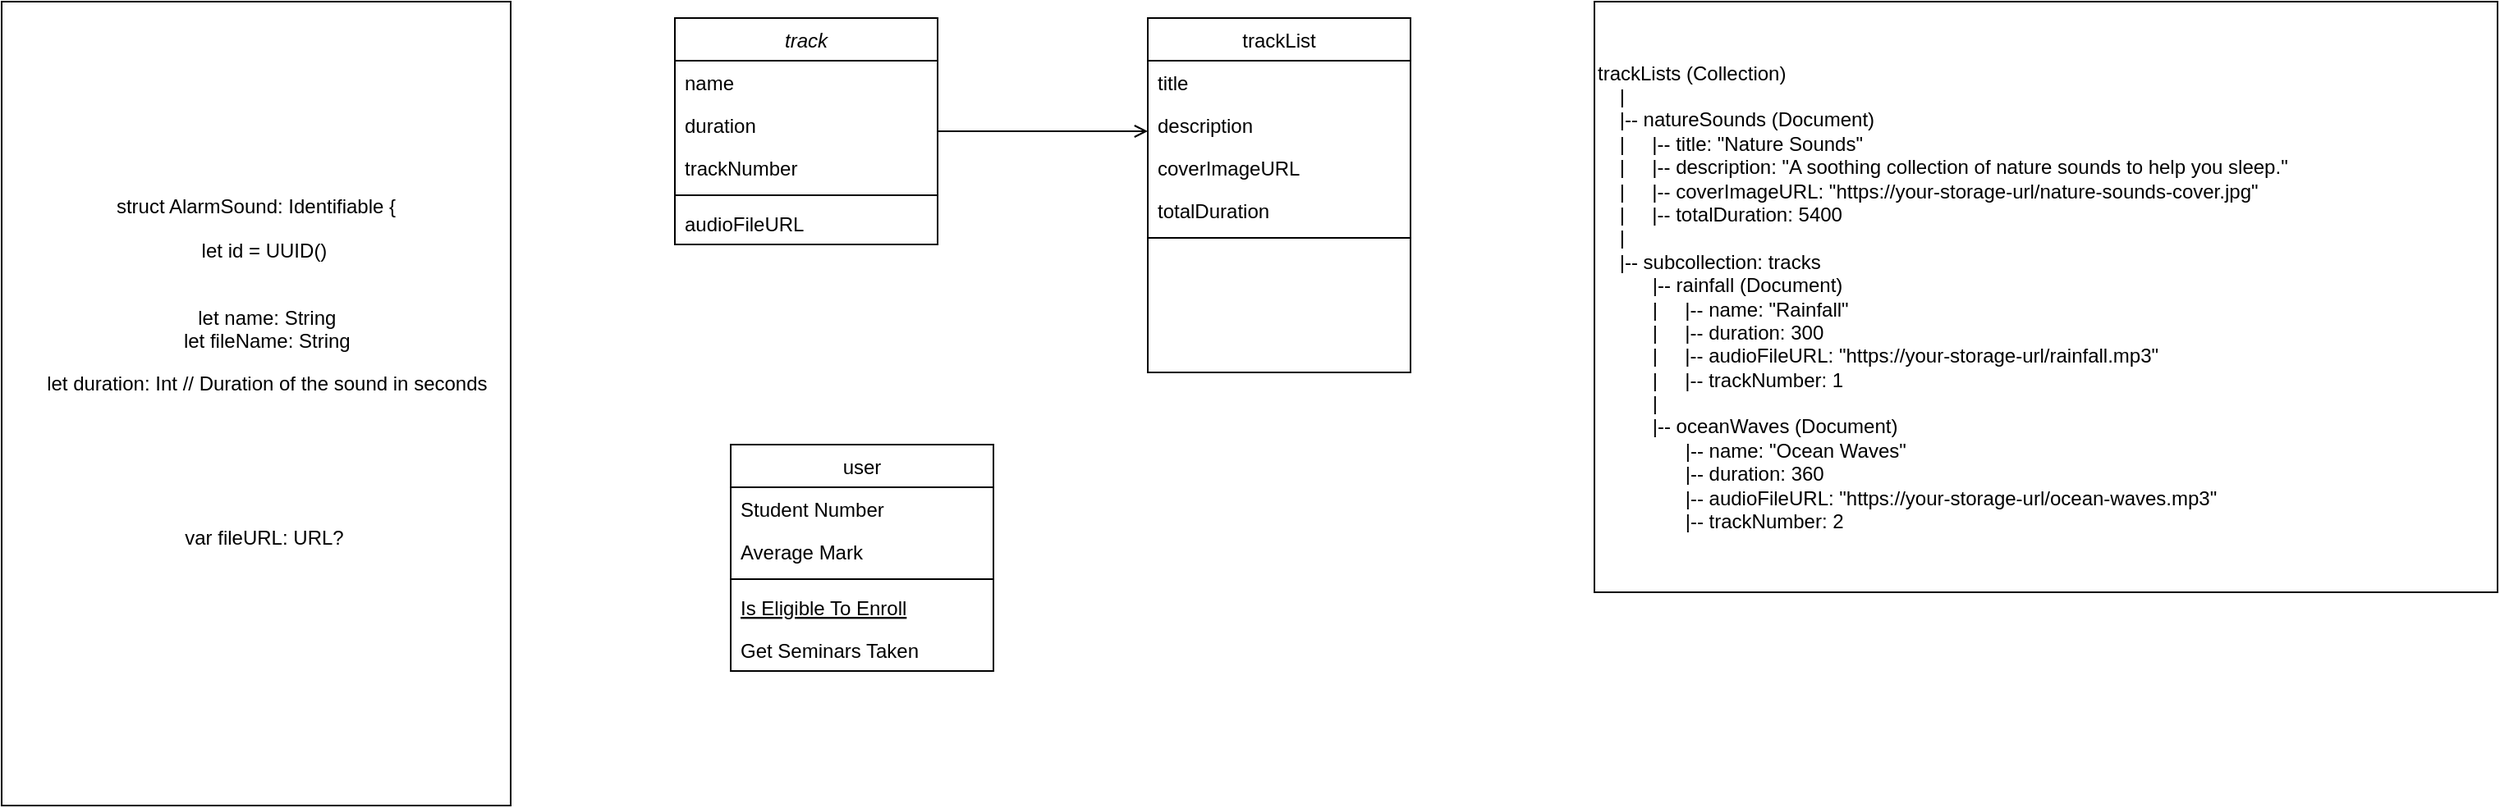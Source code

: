 <mxfile version="24.7.17">
  <diagram id="C5RBs43oDa-KdzZeNtuy" name="Page-1">
    <mxGraphModel dx="2901" dy="794" grid="1" gridSize="10" guides="1" tooltips="1" connect="1" arrows="1" fold="1" page="1" pageScale="1" pageWidth="827" pageHeight="1169" math="0" shadow="0">
      <root>
        <mxCell id="WIyWlLk6GJQsqaUBKTNV-0" />
        <mxCell id="WIyWlLk6GJQsqaUBKTNV-1" parent="WIyWlLk6GJQsqaUBKTNV-0" />
        <mxCell id="zkfFHV4jXpPFQw0GAbJ--0" value="track" style="swimlane;fontStyle=2;align=center;verticalAlign=top;childLayout=stackLayout;horizontal=1;startSize=26;horizontalStack=0;resizeParent=1;resizeLast=0;collapsible=1;marginBottom=0;rounded=0;shadow=0;strokeWidth=1;" parent="WIyWlLk6GJQsqaUBKTNV-1" vertex="1">
          <mxGeometry x="220" y="120" width="160" height="138" as="geometry">
            <mxRectangle x="230" y="140" width="160" height="26" as="alternateBounds" />
          </mxGeometry>
        </mxCell>
        <mxCell id="zkfFHV4jXpPFQw0GAbJ--1" value="name" style="text;align=left;verticalAlign=top;spacingLeft=4;spacingRight=4;overflow=hidden;rotatable=0;points=[[0,0.5],[1,0.5]];portConstraint=eastwest;" parent="zkfFHV4jXpPFQw0GAbJ--0" vertex="1">
          <mxGeometry y="26" width="160" height="26" as="geometry" />
        </mxCell>
        <mxCell id="zkfFHV4jXpPFQw0GAbJ--2" value="duration" style="text;align=left;verticalAlign=top;spacingLeft=4;spacingRight=4;overflow=hidden;rotatable=0;points=[[0,0.5],[1,0.5]];portConstraint=eastwest;rounded=0;shadow=0;html=0;" parent="zkfFHV4jXpPFQw0GAbJ--0" vertex="1">
          <mxGeometry y="52" width="160" height="26" as="geometry" />
        </mxCell>
        <mxCell id="zkfFHV4jXpPFQw0GAbJ--3" value="trackNumber" style="text;align=left;verticalAlign=top;spacingLeft=4;spacingRight=4;overflow=hidden;rotatable=0;points=[[0,0.5],[1,0.5]];portConstraint=eastwest;rounded=0;shadow=0;html=0;" parent="zkfFHV4jXpPFQw0GAbJ--0" vertex="1">
          <mxGeometry y="78" width="160" height="26" as="geometry" />
        </mxCell>
        <mxCell id="zkfFHV4jXpPFQw0GAbJ--4" value="" style="line;html=1;strokeWidth=1;align=left;verticalAlign=middle;spacingTop=-1;spacingLeft=3;spacingRight=3;rotatable=0;labelPosition=right;points=[];portConstraint=eastwest;" parent="zkfFHV4jXpPFQw0GAbJ--0" vertex="1">
          <mxGeometry y="104" width="160" height="8" as="geometry" />
        </mxCell>
        <mxCell id="zkfFHV4jXpPFQw0GAbJ--5" value="audioFileURL" style="text;align=left;verticalAlign=top;spacingLeft=4;spacingRight=4;overflow=hidden;rotatable=0;points=[[0,0.5],[1,0.5]];portConstraint=eastwest;" parent="zkfFHV4jXpPFQw0GAbJ--0" vertex="1">
          <mxGeometry y="112" width="160" height="26" as="geometry" />
        </mxCell>
        <mxCell id="zkfFHV4jXpPFQw0GAbJ--6" value="user" style="swimlane;fontStyle=0;align=center;verticalAlign=top;childLayout=stackLayout;horizontal=1;startSize=26;horizontalStack=0;resizeParent=1;resizeLast=0;collapsible=1;marginBottom=0;rounded=0;shadow=0;strokeWidth=1;" parent="WIyWlLk6GJQsqaUBKTNV-1" vertex="1">
          <mxGeometry x="254" y="380" width="160" height="138" as="geometry">
            <mxRectangle x="130" y="380" width="160" height="26" as="alternateBounds" />
          </mxGeometry>
        </mxCell>
        <mxCell id="zkfFHV4jXpPFQw0GAbJ--7" value="Student Number" style="text;align=left;verticalAlign=top;spacingLeft=4;spacingRight=4;overflow=hidden;rotatable=0;points=[[0,0.5],[1,0.5]];portConstraint=eastwest;" parent="zkfFHV4jXpPFQw0GAbJ--6" vertex="1">
          <mxGeometry y="26" width="160" height="26" as="geometry" />
        </mxCell>
        <mxCell id="zkfFHV4jXpPFQw0GAbJ--8" value="Average Mark" style="text;align=left;verticalAlign=top;spacingLeft=4;spacingRight=4;overflow=hidden;rotatable=0;points=[[0,0.5],[1,0.5]];portConstraint=eastwest;rounded=0;shadow=0;html=0;" parent="zkfFHV4jXpPFQw0GAbJ--6" vertex="1">
          <mxGeometry y="52" width="160" height="26" as="geometry" />
        </mxCell>
        <mxCell id="zkfFHV4jXpPFQw0GAbJ--9" value="" style="line;html=1;strokeWidth=1;align=left;verticalAlign=middle;spacingTop=-1;spacingLeft=3;spacingRight=3;rotatable=0;labelPosition=right;points=[];portConstraint=eastwest;" parent="zkfFHV4jXpPFQw0GAbJ--6" vertex="1">
          <mxGeometry y="78" width="160" height="8" as="geometry" />
        </mxCell>
        <mxCell id="zkfFHV4jXpPFQw0GAbJ--10" value="Is Eligible To Enroll" style="text;align=left;verticalAlign=top;spacingLeft=4;spacingRight=4;overflow=hidden;rotatable=0;points=[[0,0.5],[1,0.5]];portConstraint=eastwest;fontStyle=4" parent="zkfFHV4jXpPFQw0GAbJ--6" vertex="1">
          <mxGeometry y="86" width="160" height="26" as="geometry" />
        </mxCell>
        <mxCell id="zkfFHV4jXpPFQw0GAbJ--11" value="Get Seminars Taken" style="text;align=left;verticalAlign=top;spacingLeft=4;spacingRight=4;overflow=hidden;rotatable=0;points=[[0,0.5],[1,0.5]];portConstraint=eastwest;" parent="zkfFHV4jXpPFQw0GAbJ--6" vertex="1">
          <mxGeometry y="112" width="160" height="26" as="geometry" />
        </mxCell>
        <mxCell id="zkfFHV4jXpPFQw0GAbJ--17" value="trackList" style="swimlane;fontStyle=0;align=center;verticalAlign=top;childLayout=stackLayout;horizontal=1;startSize=26;horizontalStack=0;resizeParent=1;resizeLast=0;collapsible=1;marginBottom=0;rounded=0;shadow=0;strokeWidth=1;" parent="WIyWlLk6GJQsqaUBKTNV-1" vertex="1">
          <mxGeometry x="508" y="120" width="160" height="216" as="geometry">
            <mxRectangle x="550" y="140" width="160" height="26" as="alternateBounds" />
          </mxGeometry>
        </mxCell>
        <mxCell id="zkfFHV4jXpPFQw0GAbJ--18" value="title" style="text;align=left;verticalAlign=top;spacingLeft=4;spacingRight=4;overflow=hidden;rotatable=0;points=[[0,0.5],[1,0.5]];portConstraint=eastwest;" parent="zkfFHV4jXpPFQw0GAbJ--17" vertex="1">
          <mxGeometry y="26" width="160" height="26" as="geometry" />
        </mxCell>
        <mxCell id="zkfFHV4jXpPFQw0GAbJ--19" value="description" style="text;align=left;verticalAlign=top;spacingLeft=4;spacingRight=4;overflow=hidden;rotatable=0;points=[[0,0.5],[1,0.5]];portConstraint=eastwest;rounded=0;shadow=0;html=0;" parent="zkfFHV4jXpPFQw0GAbJ--17" vertex="1">
          <mxGeometry y="52" width="160" height="26" as="geometry" />
        </mxCell>
        <mxCell id="zkfFHV4jXpPFQw0GAbJ--20" value="coverImageURL" style="text;align=left;verticalAlign=top;spacingLeft=4;spacingRight=4;overflow=hidden;rotatable=0;points=[[0,0.5],[1,0.5]];portConstraint=eastwest;rounded=0;shadow=0;html=0;" parent="zkfFHV4jXpPFQw0GAbJ--17" vertex="1">
          <mxGeometry y="78" width="160" height="26" as="geometry" />
        </mxCell>
        <mxCell id="zkfFHV4jXpPFQw0GAbJ--21" value="totalDuration" style="text;align=left;verticalAlign=top;spacingLeft=4;spacingRight=4;overflow=hidden;rotatable=0;points=[[0,0.5],[1,0.5]];portConstraint=eastwest;rounded=0;shadow=0;html=0;" parent="zkfFHV4jXpPFQw0GAbJ--17" vertex="1">
          <mxGeometry y="104" width="160" height="26" as="geometry" />
        </mxCell>
        <mxCell id="zkfFHV4jXpPFQw0GAbJ--23" value="" style="line;html=1;strokeWidth=1;align=left;verticalAlign=middle;spacingTop=-1;spacingLeft=3;spacingRight=3;rotatable=0;labelPosition=right;points=[];portConstraint=eastwest;" parent="zkfFHV4jXpPFQw0GAbJ--17" vertex="1">
          <mxGeometry y="130" width="160" height="8" as="geometry" />
        </mxCell>
        <mxCell id="zkfFHV4jXpPFQw0GAbJ--26" value="" style="endArrow=open;shadow=0;strokeWidth=1;rounded=0;curved=0;endFill=1;edgeStyle=elbowEdgeStyle;elbow=vertical;" parent="WIyWlLk6GJQsqaUBKTNV-1" source="zkfFHV4jXpPFQw0GAbJ--0" target="zkfFHV4jXpPFQw0GAbJ--17" edge="1">
          <mxGeometry x="0.5" y="41" relative="1" as="geometry">
            <mxPoint x="380" y="192" as="sourcePoint" />
            <mxPoint x="540" y="192" as="targetPoint" />
            <mxPoint x="-40" y="32" as="offset" />
          </mxGeometry>
        </mxCell>
        <mxCell id="rJXm6gJDXCPZqq6ZPnbc-0" value="&lt;div&gt;trackLists (Collection)&lt;/div&gt;&lt;div&gt;&amp;nbsp; &amp;nbsp; |&lt;/div&gt;&lt;div&gt;&amp;nbsp; &amp;nbsp; |-- natureSounds (Document)&lt;/div&gt;&lt;div&gt;&amp;nbsp; &amp;nbsp; |&amp;nbsp; &amp;nbsp; &amp;nbsp;|-- title: &quot;Nature Sounds&quot;&lt;/div&gt;&lt;div&gt;&amp;nbsp; &amp;nbsp; |&amp;nbsp; &amp;nbsp; &amp;nbsp;|-- description: &quot;A soothing collection of nature sounds to help you sleep.&quot;&lt;/div&gt;&lt;div&gt;&amp;nbsp; &amp;nbsp; |&amp;nbsp; &amp;nbsp; &amp;nbsp;|-- coverImageURL: &quot;https://your-storage-url/nature-sounds-cover.jpg&quot;&lt;/div&gt;&lt;div&gt;&amp;nbsp; &amp;nbsp; |&amp;nbsp; &amp;nbsp; &amp;nbsp;|-- totalDuration: 5400&lt;/div&gt;&lt;div&gt;&amp;nbsp; &amp;nbsp; |&lt;/div&gt;&lt;div&gt;&amp;nbsp; &amp;nbsp; |-- subcollection: tracks&lt;/div&gt;&lt;div&gt;&amp;nbsp; &amp;nbsp; &amp;nbsp; &amp;nbsp; &amp;nbsp; |-- rainfall (Document)&lt;/div&gt;&lt;div&gt;&amp;nbsp; &amp;nbsp; &amp;nbsp; &amp;nbsp; &amp;nbsp; |&amp;nbsp; &amp;nbsp; &amp;nbsp;|-- name: &quot;Rainfall&quot;&lt;/div&gt;&lt;div&gt;&amp;nbsp; &amp;nbsp; &amp;nbsp; &amp;nbsp; &amp;nbsp; |&amp;nbsp; &amp;nbsp; &amp;nbsp;|-- duration: 300&lt;/div&gt;&lt;div&gt;&amp;nbsp; &amp;nbsp; &amp;nbsp; &amp;nbsp; &amp;nbsp; |&amp;nbsp; &amp;nbsp; &amp;nbsp;|-- audioFileURL: &quot;https://your-storage-url/rainfall.mp3&quot;&lt;/div&gt;&lt;div&gt;&amp;nbsp; &amp;nbsp; &amp;nbsp; &amp;nbsp; &amp;nbsp; |&amp;nbsp; &amp;nbsp; &amp;nbsp;|-- trackNumber: 1&lt;/div&gt;&lt;div&gt;&amp;nbsp; &amp;nbsp; &amp;nbsp; &amp;nbsp; &amp;nbsp; |&lt;/div&gt;&lt;div&gt;&amp;nbsp; &amp;nbsp; &amp;nbsp; &amp;nbsp; &amp;nbsp; |-- oceanWaves (Document)&lt;/div&gt;&lt;div&gt;&amp;nbsp; &amp;nbsp; &amp;nbsp; &amp;nbsp; &amp;nbsp; &amp;nbsp; &amp;nbsp; &amp;nbsp; |-- name: &quot;Ocean Waves&quot;&lt;/div&gt;&lt;div&gt;&amp;nbsp; &amp;nbsp; &amp;nbsp; &amp;nbsp; &amp;nbsp; &amp;nbsp; &amp;nbsp; &amp;nbsp; |-- duration: 360&lt;/div&gt;&lt;div&gt;&amp;nbsp; &amp;nbsp; &amp;nbsp; &amp;nbsp; &amp;nbsp; &amp;nbsp; &amp;nbsp; &amp;nbsp; |-- audioFileURL: &quot;https://your-storage-url/ocean-waves.mp3&quot;&lt;/div&gt;&lt;div&gt;&amp;nbsp; &amp;nbsp; &amp;nbsp; &amp;nbsp; &amp;nbsp; &amp;nbsp; &amp;nbsp; &amp;nbsp; |-- trackNumber: 2&lt;/div&gt;" style="rounded=0;whiteSpace=wrap;html=1;align=left;" parent="WIyWlLk6GJQsqaUBKTNV-1" vertex="1">
          <mxGeometry x="780" y="110" width="550" height="360" as="geometry" />
        </mxCell>
        <UserObject label="&lt;br&gt;&lt;span class=&quot;s1&quot;&gt;struct&lt;/span&gt; AlarmSound: Identifiable {&lt;br&gt;&lt;p class=&quot;p2&quot;&gt;&lt;span class=&quot;s2&quot;&gt;&lt;span class=&quot;Apple-converted-space&quot;&gt;&amp;nbsp; &amp;nbsp; &lt;/span&gt;&lt;/span&gt;&lt;span class=&quot;s1&quot;&gt;let&lt;/span&gt;&lt;span class=&quot;s2&quot;&gt; id = &lt;/span&gt;&lt;span class=&quot;s3&quot;&gt;UUID&lt;/span&gt;&lt;span class=&quot;s2&quot;&gt;()&amp;nbsp;&lt;/span&gt;&lt;/p&gt;&lt;br&gt;&lt;span class=&quot;Apple-converted-space&quot;&gt;&amp;nbsp; &amp;nbsp; &lt;/span&gt;&lt;span class=&quot;s1&quot;&gt;let&lt;/span&gt; name: &lt;span class=&quot;s3&quot;&gt;String&lt;/span&gt;&lt;br&gt;&lt;span class=&quot;Apple-converted-space&quot;&gt;&amp;nbsp; &amp;nbsp; &lt;/span&gt;&lt;span class=&quot;s1&quot;&gt;let&lt;/span&gt; fileName: &lt;span class=&quot;s3&quot;&gt;String&lt;/span&gt;&lt;br&gt;&lt;p class=&quot;p2&quot;&gt;&lt;span class=&quot;s2&quot;&gt;&lt;span class=&quot;Apple-converted-space&quot;&gt;&amp;nbsp; &amp;nbsp; &lt;/span&gt;&lt;/span&gt;&lt;span class=&quot;s1&quot;&gt;let&lt;/span&gt;&lt;span class=&quot;s2&quot;&gt; duration: &lt;/span&gt;&lt;span class=&quot;s3&quot;&gt;Int&lt;/span&gt;&lt;span class=&quot;s2&quot;&gt; &lt;/span&gt;// Duration of the sound in seconds&lt;/p&gt;&lt;br&gt;&lt;p class=&quot;p3&quot;&gt;&lt;span class=&quot;Apple-converted-space&quot;&gt;&amp;nbsp;&amp;nbsp; &amp;nbsp;&lt;/span&gt;&lt;/p&gt;&lt;br&gt;&lt;span class=&quot;Apple-converted-space&quot;&gt;&amp;nbsp; &amp;nbsp; &lt;/span&gt;&lt;span class=&quot;s1&quot;&gt;var&lt;/span&gt; fileURL: &lt;span class=&quot;s3&quot;&gt;URL&lt;/span&gt;?&amp;nbsp;&lt;br&gt;&lt;p class=&quot;p2&quot;&gt;&lt;br&gt;&lt;/p&gt;&lt;div&gt;&lt;br/&gt;&lt;/div&gt;" link="&#xa;&lt;span class=&quot;s1&quot;&gt;struct&lt;/span&gt; AlarmSound: Identifiable {&#xa;&lt;p class=&quot;p2&quot;&gt;&lt;span class=&quot;s2&quot;&gt;&lt;span class=&quot;Apple-converted-space&quot;&gt;&amp;nbsp; &amp;nbsp; &lt;/span&gt;&lt;/span&gt;&lt;span class=&quot;s1&quot;&gt;let&lt;/span&gt;&lt;span class=&quot;s2&quot;&gt; id = &lt;/span&gt;&lt;span class=&quot;s3&quot;&gt;UUID&lt;/span&gt;&lt;span class=&quot;s2&quot;&gt;() &lt;/span&gt;// Unique ID for each alarm sound&lt;/p&gt;&#xa;&lt;span class=&quot;Apple-converted-space&quot;&gt;&amp;nbsp; &amp;nbsp; &lt;/span&gt;&lt;span class=&quot;s1&quot;&gt;let&lt;/span&gt; name: &lt;span class=&quot;s3&quot;&gt;String&lt;/span&gt;&#xa;&lt;span class=&quot;Apple-converted-space&quot;&gt;&amp;nbsp; &amp;nbsp; &lt;/span&gt;&lt;span class=&quot;s1&quot;&gt;let&lt;/span&gt; fileName: &lt;span class=&quot;s3&quot;&gt;String&lt;/span&gt;&#xa;&lt;p class=&quot;p2&quot;&gt;&lt;span class=&quot;s2&quot;&gt;&lt;span class=&quot;Apple-converted-space&quot;&gt;&amp;nbsp; &amp;nbsp; &lt;/span&gt;&lt;/span&gt;&lt;span class=&quot;s1&quot;&gt;let&lt;/span&gt;&lt;span class=&quot;s2&quot;&gt; duration: &lt;/span&gt;&lt;span class=&quot;s3&quot;&gt;Int&lt;/span&gt;&lt;span class=&quot;s2&quot;&gt; &lt;/span&gt;// Duration of the sound in seconds&lt;/p&gt;&#xa;&lt;p class=&quot;p3&quot;&gt;&lt;span class=&quot;Apple-converted-space&quot;&gt;&amp;nbsp;&amp;nbsp; &amp;nbsp;&lt;/span&gt;&lt;/p&gt;&#xa;&lt;span class=&quot;Apple-converted-space&quot;&gt;&amp;nbsp; &amp;nbsp; &lt;/span&gt;&lt;span class=&quot;s1&quot;&gt;var&lt;/span&gt; fileURL: &lt;span class=&quot;s3&quot;&gt;URL&lt;/span&gt;? {&#xa;&lt;p class=&quot;p2&quot;&gt;&lt;span class=&quot;s2&quot;&gt;&lt;span class=&quot;Apple-converted-space&quot;&gt;&amp;nbsp; &amp;nbsp; &amp;nbsp; &amp;nbsp; &lt;/span&gt;&lt;/span&gt;// Get the URL of the file from the bundle&lt;/p&gt;&#xa;&lt;span class=&quot;Apple-converted-space&quot;&gt;&amp;nbsp; &amp;nbsp; &amp;nbsp; &amp;nbsp; &lt;/span&gt;&lt;span class=&quot;s1&quot;&gt;return&lt;/span&gt; &lt;span class=&quot;s3&quot;&gt;Bundle&lt;/span&gt;.main.url(forResource: fileName, withExtension: &lt;span class=&quot;s4&quot;&gt;&quot;mp3&quot;&lt;/span&gt;) &lt;span class=&quot;s5&quot;&gt;// assuming mp3 format&lt;/span&gt;&#xa;&lt;span class=&quot;Apple-converted-space&quot;&gt;&amp;nbsp; &amp;nbsp; &lt;/span&gt;}&#xa;}&#xa;&#xa;&#xa;" id="cVA7EEa_SIDITy7cxmny-0">
          <mxCell style="rounded=0;whiteSpace=wrap;html=1;" vertex="1" parent="WIyWlLk6GJQsqaUBKTNV-1">
            <mxGeometry x="-190" y="110" width="310" height="490" as="geometry" />
          </mxCell>
        </UserObject>
      </root>
    </mxGraphModel>
  </diagram>
</mxfile>
